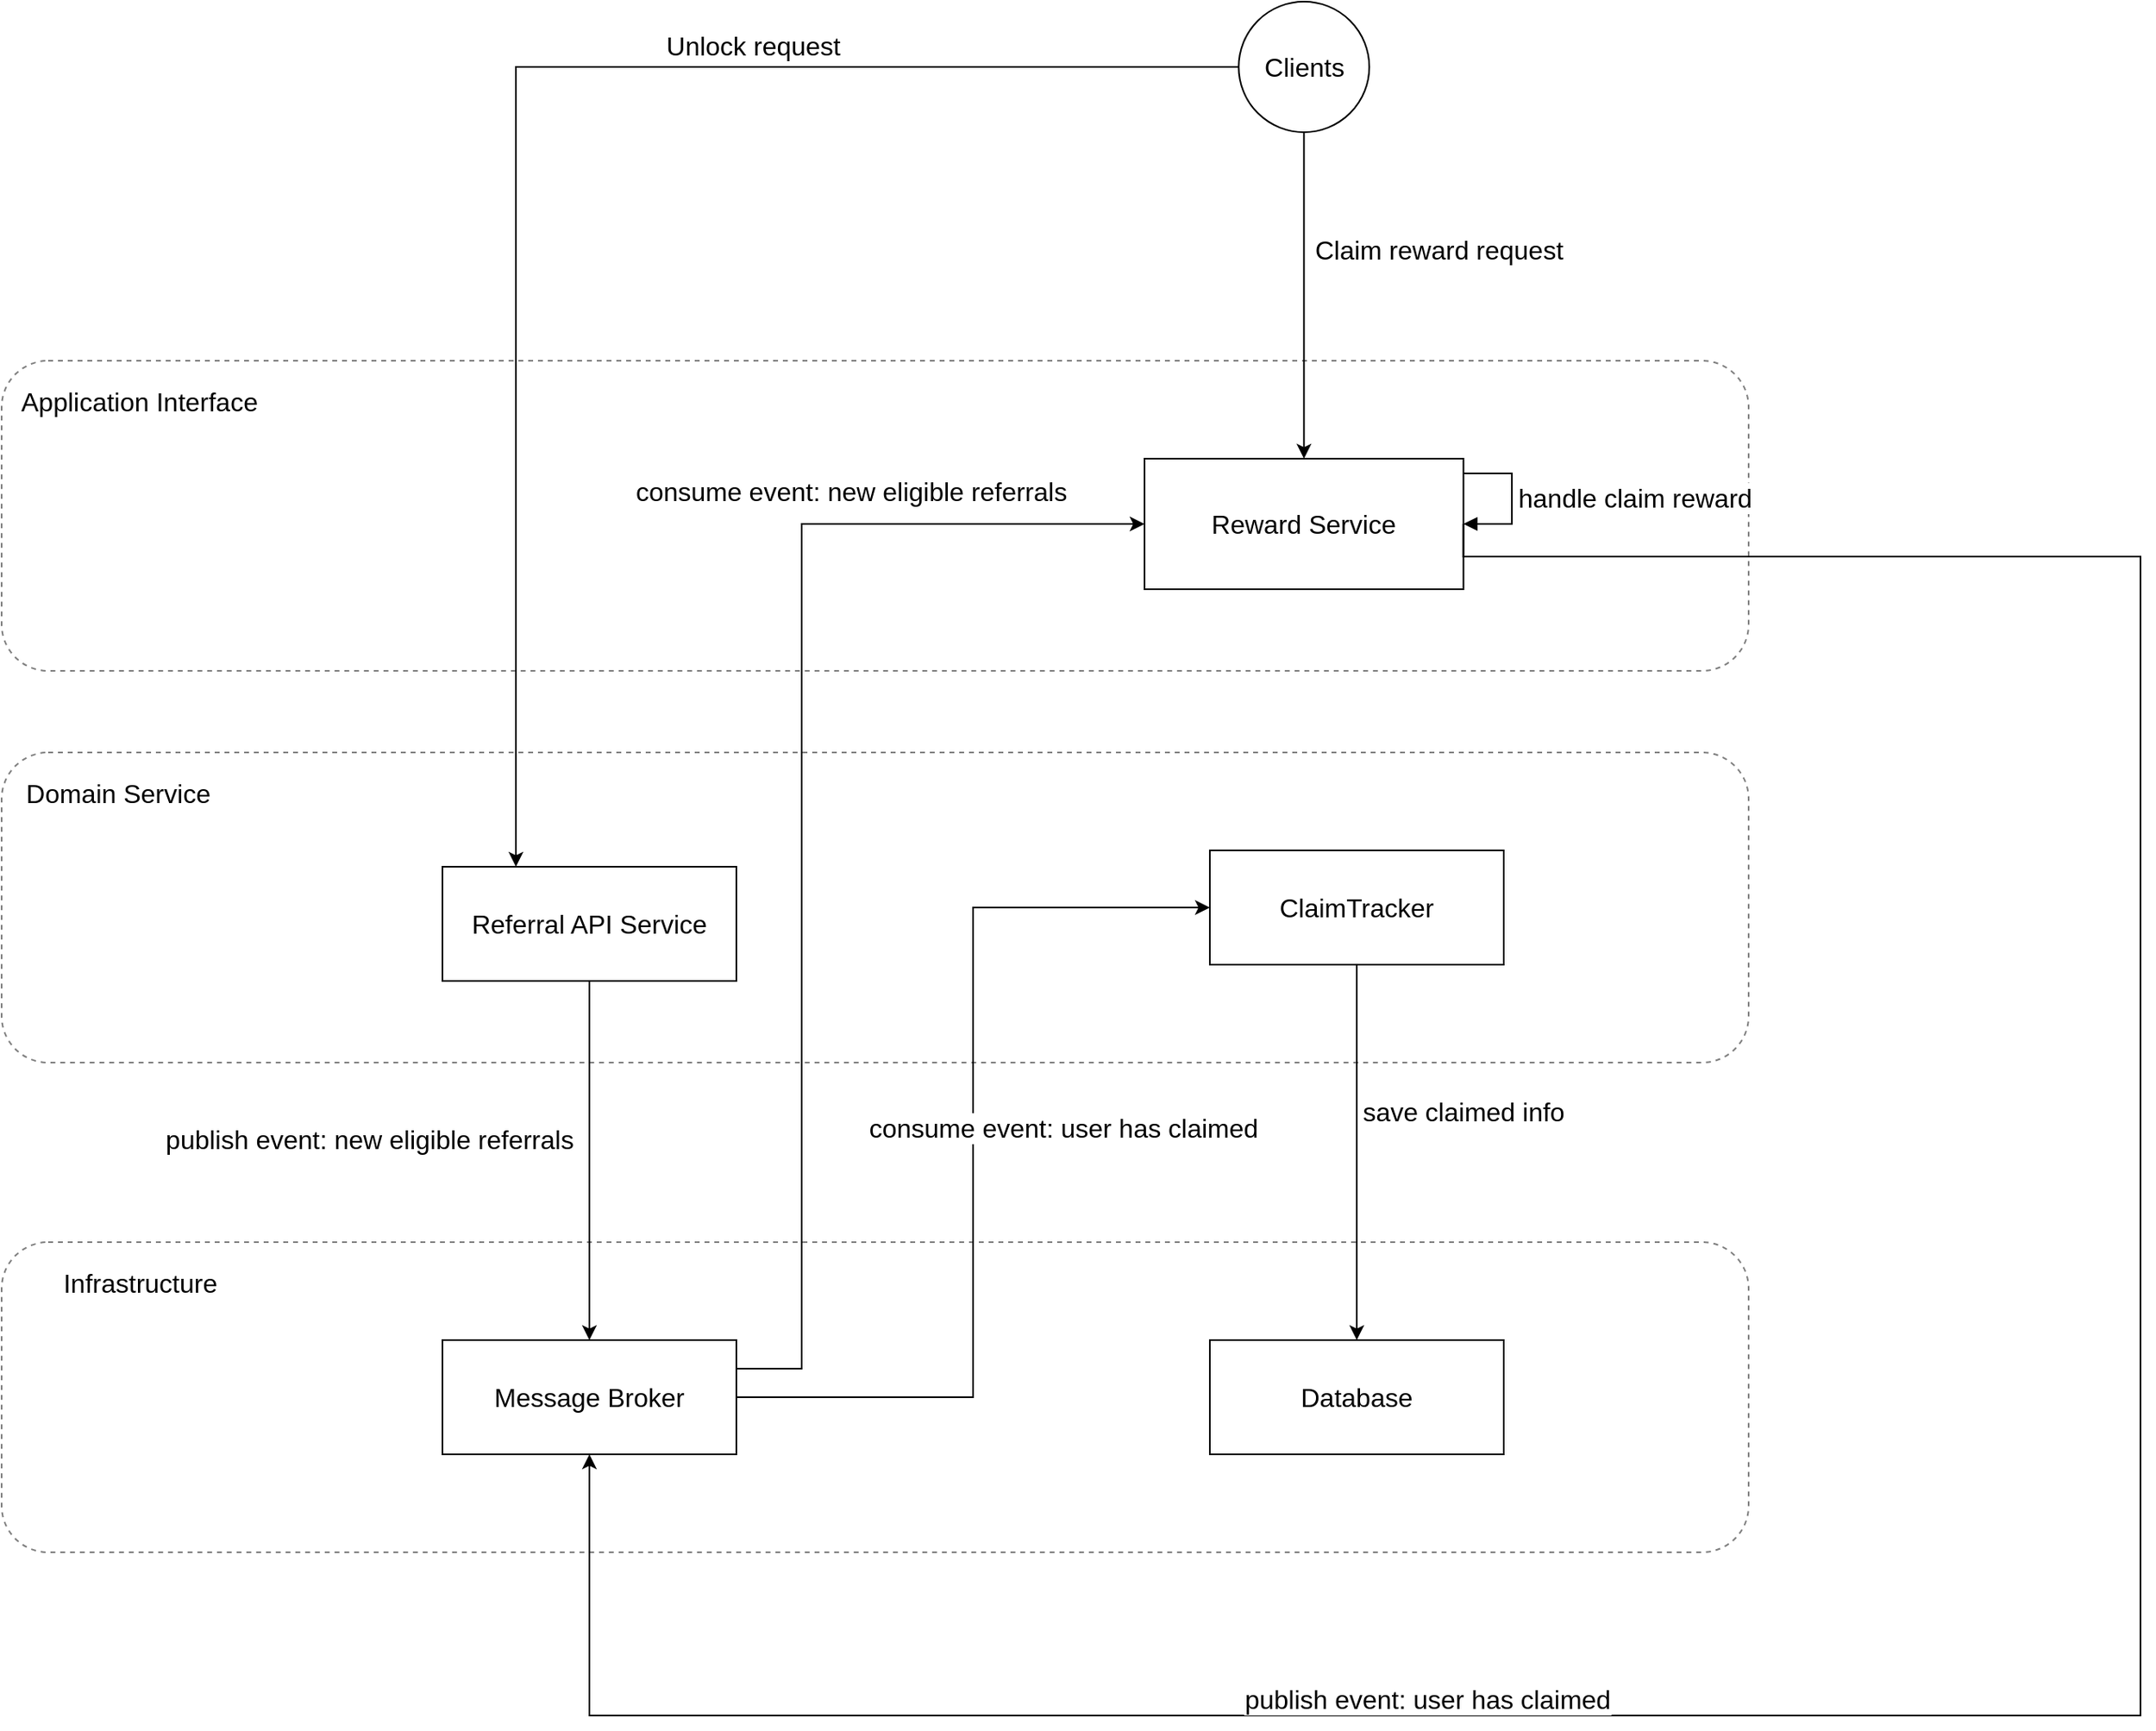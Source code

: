 <mxfile version="18.1.3" type="github">
  <diagram id="YZ2rB1g7LrTlox4dIqGf" name="Page-1">
    <mxGraphModel dx="2581" dy="2071" grid="1" gridSize="10" guides="1" tooltips="1" connect="1" arrows="1" fold="1" page="1" pageScale="1" pageWidth="850" pageHeight="1100" math="0" shadow="0">
      <root>
        <mxCell id="0" />
        <mxCell id="1" parent="0" />
        <mxCell id="9U1QRrA1M3RrbsubNIXX-21" value="" style="rounded=1;whiteSpace=wrap;html=1;fontSize=16;dashed=1;fillOpacity=50;strokeOpacity=50;" parent="1" vertex="1">
          <mxGeometry x="-130" y="500" width="1070" height="190" as="geometry" />
        </mxCell>
        <mxCell id="9U1QRrA1M3RrbsubNIXX-25" value="" style="group;fontSize=16;" parent="1" vertex="1" connectable="0">
          <mxGeometry x="-130" y="200" width="1128" height="368" as="geometry" />
        </mxCell>
        <mxCell id="9U1QRrA1M3RrbsubNIXX-20" value="" style="rounded=1;whiteSpace=wrap;html=1;fontSize=16;dashed=1;fillOpacity=50;strokeOpacity=50;" parent="9U1QRrA1M3RrbsubNIXX-25" vertex="1">
          <mxGeometry width="1070" height="190" as="geometry" />
        </mxCell>
        <mxCell id="9U1QRrA1M3RrbsubNIXX-24" value="Domain Service" style="text;html=1;strokeColor=none;fillColor=none;align=center;verticalAlign=middle;whiteSpace=wrap;rounded=0;dashed=1;fontSize=16;" parent="9U1QRrA1M3RrbsubNIXX-25" vertex="1">
          <mxGeometry x="8.492" y="10" width="127.381" height="30" as="geometry" />
        </mxCell>
        <mxCell id="9U1QRrA1M3RrbsubNIXX-2" value="Referral API Service" style="rounded=0;whiteSpace=wrap;html=1;fontSize=16;" parent="9U1QRrA1M3RrbsubNIXX-25" vertex="1">
          <mxGeometry x="270" y="70" width="180" height="70" as="geometry" />
        </mxCell>
        <mxCell id="DCo1g2DrOoWNi_xSC4CX-12" value="ClaimTracker" style="rounded=0;whiteSpace=wrap;html=1;fontSize=16;" parent="9U1QRrA1M3RrbsubNIXX-25" vertex="1">
          <mxGeometry x="740" y="60" width="180" height="70" as="geometry" />
        </mxCell>
        <mxCell id="DCo1g2DrOoWNi_xSC4CX-18" value="" style="shape=image;html=1;verticalAlign=top;verticalLabelPosition=bottom;labelBackgroundColor=#ffffff;imageAspect=0;aspect=fixed;image=https://cdn0.iconfinder.com/data/icons/phosphor-regular-vol-3/256/number-circle-two-128.png;fontSize=16;" parent="9U1QRrA1M3RrbsubNIXX-25" vertex="1">
          <mxGeometry x="97.87" y="190" width="38" height="38" as="geometry" />
        </mxCell>
        <mxCell id="aK1rRZviHRogQdkIE5kS-4" value="" style="shape=image;html=1;verticalAlign=top;verticalLabelPosition=bottom;labelBackgroundColor=#ffffff;imageAspect=0;aspect=fixed;image=https://cdn0.iconfinder.com/data/icons/phosphor-regular-vol-3/256/number-circle-eight-128.png;fontSize=16;" vertex="1" parent="9U1QRrA1M3RrbsubNIXX-25">
          <mxGeometry x="960" y="190" width="48" height="48" as="geometry" />
        </mxCell>
        <mxCell id="aK1rRZviHRogQdkIE5kS-5" value="" style="shape=image;html=1;verticalAlign=top;verticalLabelPosition=bottom;labelBackgroundColor=#ffffff;imageAspect=0;aspect=fixed;image=https://cdn0.iconfinder.com/data/icons/phosphor-regular-vol-3/256/number-circle-seven-128.png;fontSize=16;" vertex="1" parent="9U1QRrA1M3RrbsubNIXX-25">
          <mxGeometry x="520" y="186" width="38" height="38" as="geometry" />
        </mxCell>
        <mxCell id="9U1QRrA1M3RrbsubNIXX-23" value="" style="group;fontSize=16;" parent="1" vertex="1" connectable="0">
          <mxGeometry x="-130" y="-40" width="1070" height="190" as="geometry" />
        </mxCell>
        <mxCell id="9U1QRrA1M3RrbsubNIXX-19" value="" style="rounded=1;whiteSpace=wrap;html=1;fontSize=16;dashed=1;fillOpacity=50;strokeOpacity=50;" parent="9U1QRrA1M3RrbsubNIXX-23" vertex="1">
          <mxGeometry width="1070" height="190" as="geometry" />
        </mxCell>
        <mxCell id="9U1QRrA1M3RrbsubNIXX-22" value="Application Interface" style="text;html=1;strokeColor=none;fillColor=none;align=center;verticalAlign=middle;whiteSpace=wrap;rounded=0;dashed=1;fontSize=16;" parent="9U1QRrA1M3RrbsubNIXX-23" vertex="1">
          <mxGeometry x="8.492" y="10" width="152.857" height="30" as="geometry" />
        </mxCell>
        <mxCell id="9U1QRrA1M3RrbsubNIXX-7" value="Reward Service" style="rounded=0;whiteSpace=wrap;html=1;fontSize=16;" parent="9U1QRrA1M3RrbsubNIXX-23" vertex="1">
          <mxGeometry x="700.004" y="60" width="195.317" height="80" as="geometry" />
        </mxCell>
        <mxCell id="DCo1g2DrOoWNi_xSC4CX-26" value="handle claim reward" style="edgeStyle=orthogonalEdgeStyle;html=1;align=left;spacingLeft=2;endArrow=block;rounded=0;fontSize=16;" parent="9U1QRrA1M3RrbsubNIXX-23" target="9U1QRrA1M3RrbsubNIXX-7" edge="1">
          <mxGeometry relative="1" as="geometry">
            <mxPoint x="895.32" y="68.97" as="sourcePoint" />
            <Array as="points">
              <mxPoint x="925" y="69" />
              <mxPoint x="925" y="100" />
            </Array>
            <mxPoint x="900" y="90" as="targetPoint" />
          </mxGeometry>
        </mxCell>
        <mxCell id="DCo1g2DrOoWNi_xSC4CX-19" value="" style="shape=image;html=1;verticalAlign=top;verticalLabelPosition=bottom;labelBackgroundColor=#ffffff;imageAspect=0;aspect=fixed;image=https://cdn0.iconfinder.com/data/icons/phosphor-regular-vol-3/256/number-circle-three-128.png;fontSize=16;" parent="9U1QRrA1M3RrbsubNIXX-23" vertex="1">
          <mxGeometry x="390" y="40" width="32" height="32" as="geometry" />
        </mxCell>
        <mxCell id="DCo1g2DrOoWNi_xSC4CX-21" value="" style="shape=image;html=1;verticalAlign=top;verticalLabelPosition=bottom;labelBackgroundColor=#ffffff;imageAspect=0;aspect=fixed;image=https://cdn0.iconfinder.com/data/icons/phosphor-regular-vol-3/256/number-circle-five-128.png;fontSize=16;" parent="9U1QRrA1M3RrbsubNIXX-23" vertex="1">
          <mxGeometry x="940" y="40" width="38" height="38" as="geometry" />
        </mxCell>
        <mxCell id="9U1QRrA1M3RrbsubNIXX-4" value="Database" style="rounded=0;whiteSpace=wrap;html=1;fontSize=16;" parent="1" vertex="1">
          <mxGeometry x="610" y="560" width="180" height="70" as="geometry" />
        </mxCell>
        <mxCell id="DCo1g2DrOoWNi_xSC4CX-13" style="edgeStyle=orthogonalEdgeStyle;rounded=0;orthogonalLoop=1;jettySize=auto;html=1;exitX=1;exitY=0.5;exitDx=0;exitDy=0;entryX=0;entryY=0.5;entryDx=0;entryDy=0;fontSize=16;" parent="1" source="9U1QRrA1M3RrbsubNIXX-5" target="DCo1g2DrOoWNi_xSC4CX-12" edge="1">
          <mxGeometry relative="1" as="geometry" />
        </mxCell>
        <mxCell id="DCo1g2DrOoWNi_xSC4CX-14" value="consume event: user has claimed" style="edgeLabel;html=1;align=center;verticalAlign=middle;resizable=0;points=[];fontSize=16;" parent="DCo1g2DrOoWNi_xSC4CX-13" vertex="1" connectable="0">
          <mxGeometry x="-0.063" y="-1" relative="1" as="geometry">
            <mxPoint x="54" y="-34" as="offset" />
          </mxGeometry>
        </mxCell>
        <mxCell id="DCo1g2DrOoWNi_xSC4CX-15" style="edgeStyle=orthogonalEdgeStyle;rounded=0;orthogonalLoop=1;jettySize=auto;html=1;exitX=1;exitY=0.25;exitDx=0;exitDy=0;entryX=0;entryY=0.5;entryDx=0;entryDy=0;fontSize=16;" parent="1" source="9U1QRrA1M3RrbsubNIXX-5" target="9U1QRrA1M3RrbsubNIXX-7" edge="1">
          <mxGeometry relative="1" as="geometry">
            <Array as="points">
              <mxPoint x="360" y="578" />
              <mxPoint x="360" y="60" />
            </Array>
          </mxGeometry>
        </mxCell>
        <mxCell id="DCo1g2DrOoWNi_xSC4CX-16" value="consume event: new eligible referrals" style="edgeLabel;html=1;align=center;verticalAlign=middle;resizable=0;points=[];fontSize=16;" parent="DCo1g2DrOoWNi_xSC4CX-15" vertex="1" connectable="0">
          <mxGeometry x="0.556" y="4" relative="1" as="geometry">
            <mxPoint x="-10" y="-16" as="offset" />
          </mxGeometry>
        </mxCell>
        <mxCell id="9U1QRrA1M3RrbsubNIXX-5" value="Message Broker" style="rounded=0;whiteSpace=wrap;html=1;fontSize=16;" parent="1" vertex="1">
          <mxGeometry x="140" y="560" width="180" height="70" as="geometry" />
        </mxCell>
        <mxCell id="9U1QRrA1M3RrbsubNIXX-26" value="Infrastructure" style="text;html=1;strokeColor=none;fillColor=none;align=center;verticalAlign=middle;whiteSpace=wrap;rounded=0;dashed=1;fontSize=16;" parent="1" vertex="1">
          <mxGeometry x="-110" y="510" width="130" height="30" as="geometry" />
        </mxCell>
        <mxCell id="DCo1g2DrOoWNi_xSC4CX-1" style="edgeStyle=orthogonalEdgeStyle;rounded=0;orthogonalLoop=1;jettySize=auto;html=1;exitX=0.5;exitY=1;exitDx=0;exitDy=0;entryX=0.5;entryY=0;entryDx=0;entryDy=0;fontSize=16;" parent="1" source="9U1QRrA1M3RrbsubNIXX-2" target="9U1QRrA1M3RrbsubNIXX-5" edge="1">
          <mxGeometry relative="1" as="geometry" />
        </mxCell>
        <mxCell id="DCo1g2DrOoWNi_xSC4CX-4" value="publish event: new eligible referrals" style="edgeLabel;html=1;align=center;verticalAlign=middle;resizable=0;points=[];fontSize=16;" parent="DCo1g2DrOoWNi_xSC4CX-1" vertex="1" connectable="0">
          <mxGeometry x="-0.118" relative="1" as="geometry">
            <mxPoint x="-135" as="offset" />
          </mxGeometry>
        </mxCell>
        <mxCell id="DCo1g2DrOoWNi_xSC4CX-6" style="edgeStyle=orthogonalEdgeStyle;rounded=0;orthogonalLoop=1;jettySize=auto;html=1;entryX=0.5;entryY=1;entryDx=0;entryDy=0;fontSize=16;exitX=1;exitY=0.25;exitDx=0;exitDy=0;" parent="1" edge="1" target="9U1QRrA1M3RrbsubNIXX-5">
          <mxGeometry relative="1" as="geometry">
            <mxPoint x="765.321" y="60" as="sourcePoint" />
            <mxPoint x="230" y="650" as="targetPoint" />
            <Array as="points">
              <mxPoint x="765" y="80" />
              <mxPoint x="1180" y="80" />
              <mxPoint x="1180" y="790" />
              <mxPoint x="230" y="790" />
            </Array>
          </mxGeometry>
        </mxCell>
        <mxCell id="DCo1g2DrOoWNi_xSC4CX-7" value="publish event: user has claimed" style="edgeLabel;html=1;align=center;verticalAlign=middle;resizable=0;points=[];fontSize=16;" parent="DCo1g2DrOoWNi_xSC4CX-6" vertex="1" connectable="0">
          <mxGeometry x="0.574" relative="1" as="geometry">
            <mxPoint x="193" y="-10" as="offset" />
          </mxGeometry>
        </mxCell>
        <mxCell id="DCo1g2DrOoWNi_xSC4CX-10" style="edgeStyle=orthogonalEdgeStyle;rounded=0;orthogonalLoop=1;jettySize=auto;html=1;exitX=0.5;exitY=1;exitDx=0;exitDy=0;entryX=0.5;entryY=0;entryDx=0;entryDy=0;fontSize=16;" parent="1" source="DCo1g2DrOoWNi_xSC4CX-12" target="9U1QRrA1M3RrbsubNIXX-4" edge="1">
          <mxGeometry relative="1" as="geometry" />
        </mxCell>
        <mxCell id="DCo1g2DrOoWNi_xSC4CX-11" value="save claimed info" style="edgeLabel;html=1;align=center;verticalAlign=middle;resizable=0;points=[];fontSize=16;" parent="DCo1g2DrOoWNi_xSC4CX-10" vertex="1" connectable="0">
          <mxGeometry x="-0.317" y="1" relative="1" as="geometry">
            <mxPoint x="64" y="11" as="offset" />
          </mxGeometry>
        </mxCell>
        <mxCell id="DCo1g2DrOoWNi_xSC4CX-23" style="edgeStyle=orthogonalEdgeStyle;rounded=0;orthogonalLoop=1;jettySize=auto;html=1;exitX=0.5;exitY=1;exitDx=0;exitDy=0;entryX=0.5;entryY=0;entryDx=0;entryDy=0;fontSize=16;" parent="1" source="DCo1g2DrOoWNi_xSC4CX-22" target="9U1QRrA1M3RrbsubNIXX-7" edge="1">
          <mxGeometry relative="1" as="geometry" />
        </mxCell>
        <mxCell id="DCo1g2DrOoWNi_xSC4CX-24" value="Claim reward request" style="edgeLabel;html=1;align=center;verticalAlign=middle;resizable=0;points=[];fontSize=16;" parent="DCo1g2DrOoWNi_xSC4CX-23" vertex="1" connectable="0">
          <mxGeometry x="-0.283" relative="1" as="geometry">
            <mxPoint x="82" as="offset" />
          </mxGeometry>
        </mxCell>
        <mxCell id="aK1rRZviHRogQdkIE5kS-1" style="edgeStyle=orthogonalEdgeStyle;rounded=0;orthogonalLoop=1;jettySize=auto;html=1;exitX=0;exitY=0.5;exitDx=0;exitDy=0;entryX=0.25;entryY=0;entryDx=0;entryDy=0;fontSize=16;" edge="1" parent="1" source="DCo1g2DrOoWNi_xSC4CX-22" target="9U1QRrA1M3RrbsubNIXX-2">
          <mxGeometry relative="1" as="geometry" />
        </mxCell>
        <mxCell id="aK1rRZviHRogQdkIE5kS-2" value="Unlock request" style="edgeLabel;html=1;align=center;verticalAlign=middle;resizable=0;points=[];fontSize=16;" vertex="1" connectable="0" parent="aK1rRZviHRogQdkIE5kS-1">
          <mxGeometry x="-0.317" relative="1" as="geometry">
            <mxPoint x="21" y="-13" as="offset" />
          </mxGeometry>
        </mxCell>
        <mxCell id="DCo1g2DrOoWNi_xSC4CX-22" value="Clients" style="ellipse;whiteSpace=wrap;html=1;aspect=fixed;fontSize=16;" parent="1" vertex="1">
          <mxGeometry x="627.66" y="-260" width="80" height="80" as="geometry" />
        </mxCell>
        <mxCell id="DCo1g2DrOoWNi_xSC4CX-17" value="" style="shape=image;html=1;verticalAlign=top;verticalLabelPosition=bottom;labelBackgroundColor=#ffffff;imageAspect=0;aspect=fixed;image=https://cdn0.iconfinder.com/data/icons/phosphor-regular-vol-3/256/number-circle-one-128.png;fontSize=16;" parent="1" vertex="1">
          <mxGeometry x="240" y="-260" width="38" height="38" as="geometry" />
        </mxCell>
        <mxCell id="DCo1g2DrOoWNi_xSC4CX-20" value="" style="shape=image;html=1;verticalAlign=top;verticalLabelPosition=bottom;labelBackgroundColor=#ffffff;imageAspect=0;aspect=fixed;image=https://cdn0.iconfinder.com/data/icons/phosphor-regular-vol-3/256/number-circle-four-128.png;fontSize=16;" parent="1" vertex="1">
          <mxGeometry x="680" y="-150" width="38" height="38" as="geometry" />
        </mxCell>
        <mxCell id="DCo1g2DrOoWNi_xSC4CX-27" value="" style="shape=image;html=1;verticalAlign=top;verticalLabelPosition=bottom;labelBackgroundColor=#ffffff;imageAspect=0;aspect=fixed;image=https://cdn0.iconfinder.com/data/icons/phosphor-regular-vol-3/256/number-circle-six-128.png;fontSize=16;" parent="1" vertex="1">
          <mxGeometry x="617" y="735" width="38" height="38" as="geometry" />
        </mxCell>
      </root>
    </mxGraphModel>
  </diagram>
</mxfile>
